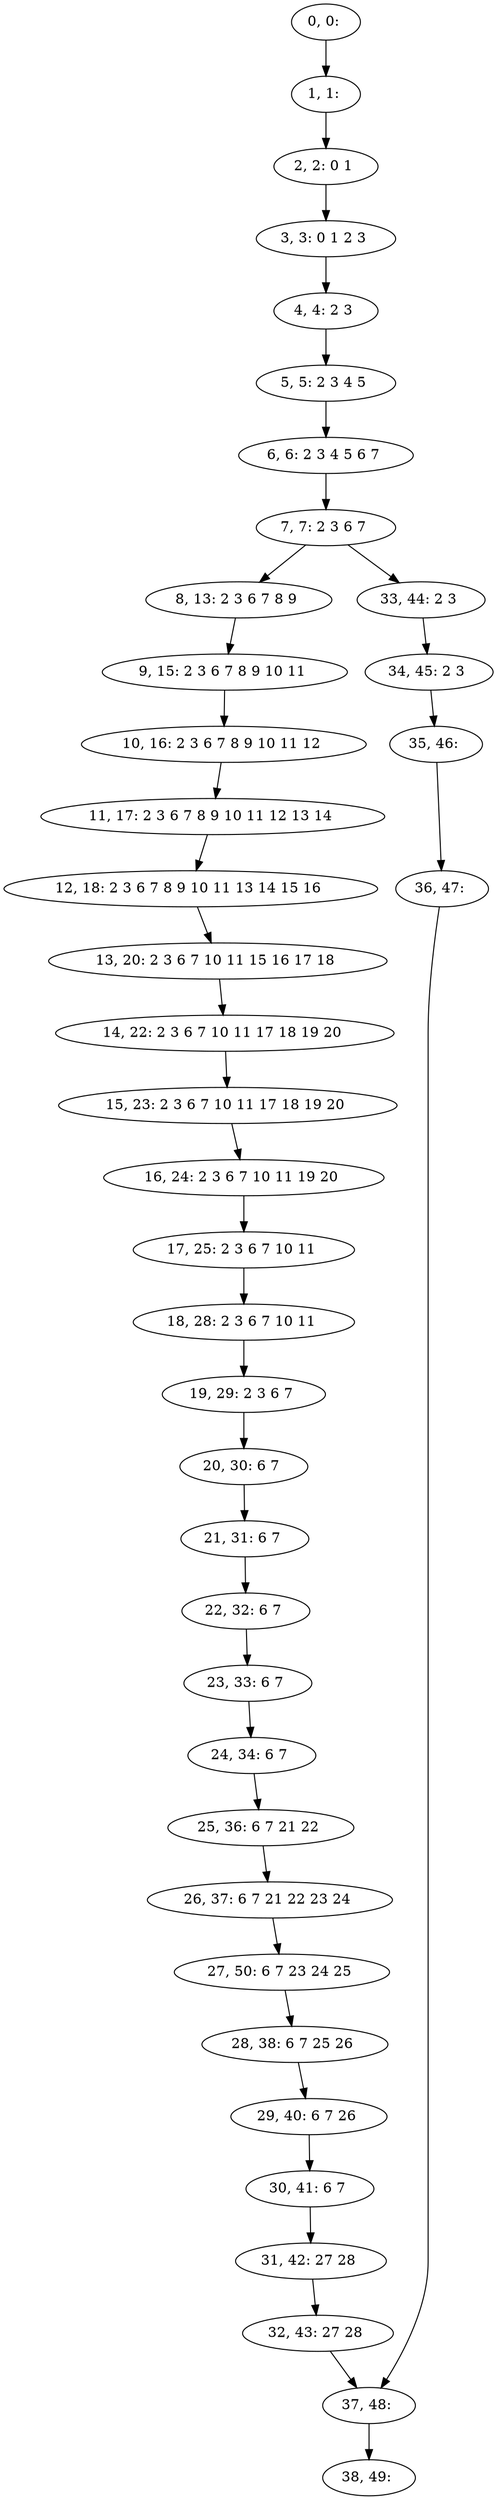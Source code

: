 digraph G {
0[label="0, 0: "];
1[label="1, 1: "];
2[label="2, 2: 0 1 "];
3[label="3, 3: 0 1 2 3 "];
4[label="4, 4: 2 3 "];
5[label="5, 5: 2 3 4 5 "];
6[label="6, 6: 2 3 4 5 6 7 "];
7[label="7, 7: 2 3 6 7 "];
8[label="8, 13: 2 3 6 7 8 9 "];
9[label="9, 15: 2 3 6 7 8 9 10 11 "];
10[label="10, 16: 2 3 6 7 8 9 10 11 12 "];
11[label="11, 17: 2 3 6 7 8 9 10 11 12 13 14 "];
12[label="12, 18: 2 3 6 7 8 9 10 11 13 14 15 16 "];
13[label="13, 20: 2 3 6 7 10 11 15 16 17 18 "];
14[label="14, 22: 2 3 6 7 10 11 17 18 19 20 "];
15[label="15, 23: 2 3 6 7 10 11 17 18 19 20 "];
16[label="16, 24: 2 3 6 7 10 11 19 20 "];
17[label="17, 25: 2 3 6 7 10 11 "];
18[label="18, 28: 2 3 6 7 10 11 "];
19[label="19, 29: 2 3 6 7 "];
20[label="20, 30: 6 7 "];
21[label="21, 31: 6 7 "];
22[label="22, 32: 6 7 "];
23[label="23, 33: 6 7 "];
24[label="24, 34: 6 7 "];
25[label="25, 36: 6 7 21 22 "];
26[label="26, 37: 6 7 21 22 23 24 "];
27[label="27, 50: 6 7 23 24 25 "];
28[label="28, 38: 6 7 25 26 "];
29[label="29, 40: 6 7 26 "];
30[label="30, 41: 6 7 "];
31[label="31, 42: 27 28 "];
32[label="32, 43: 27 28 "];
33[label="33, 44: 2 3 "];
34[label="34, 45: 2 3 "];
35[label="35, 46: "];
36[label="36, 47: "];
37[label="37, 48: "];
38[label="38, 49: "];
0->1 ;
1->2 ;
2->3 ;
3->4 ;
4->5 ;
5->6 ;
6->7 ;
7->8 ;
7->33 ;
8->9 ;
9->10 ;
10->11 ;
11->12 ;
12->13 ;
13->14 ;
14->15 ;
15->16 ;
16->17 ;
17->18 ;
18->19 ;
19->20 ;
20->21 ;
21->22 ;
22->23 ;
23->24 ;
24->25 ;
25->26 ;
26->27 ;
27->28 ;
28->29 ;
29->30 ;
30->31 ;
31->32 ;
32->37 ;
33->34 ;
34->35 ;
35->36 ;
36->37 ;
37->38 ;
}
